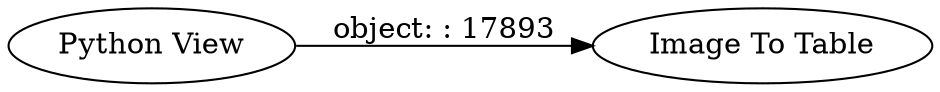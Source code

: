 digraph {
	"1097736534268017981_5" [label="Image To Table"]
	"1097736534268017981_4" [label="Python View"]
	"1097736534268017981_4" -> "1097736534268017981_5" [label="object: : 17893"]
	rankdir=LR
}
